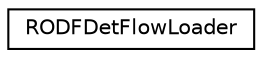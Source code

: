 digraph "Graphical Class Hierarchy"
{
  edge [fontname="Helvetica",fontsize="10",labelfontname="Helvetica",labelfontsize="10"];
  node [fontname="Helvetica",fontsize="10",shape=record];
  rankdir="LR";
  Node0 [label="RODFDetFlowLoader",height=0.2,width=0.4,color="black", fillcolor="white", style="filled",URL="$db/df7/class_r_o_d_f_det_flow_loader.html",tooltip="A loader for detector flows. "];
}
